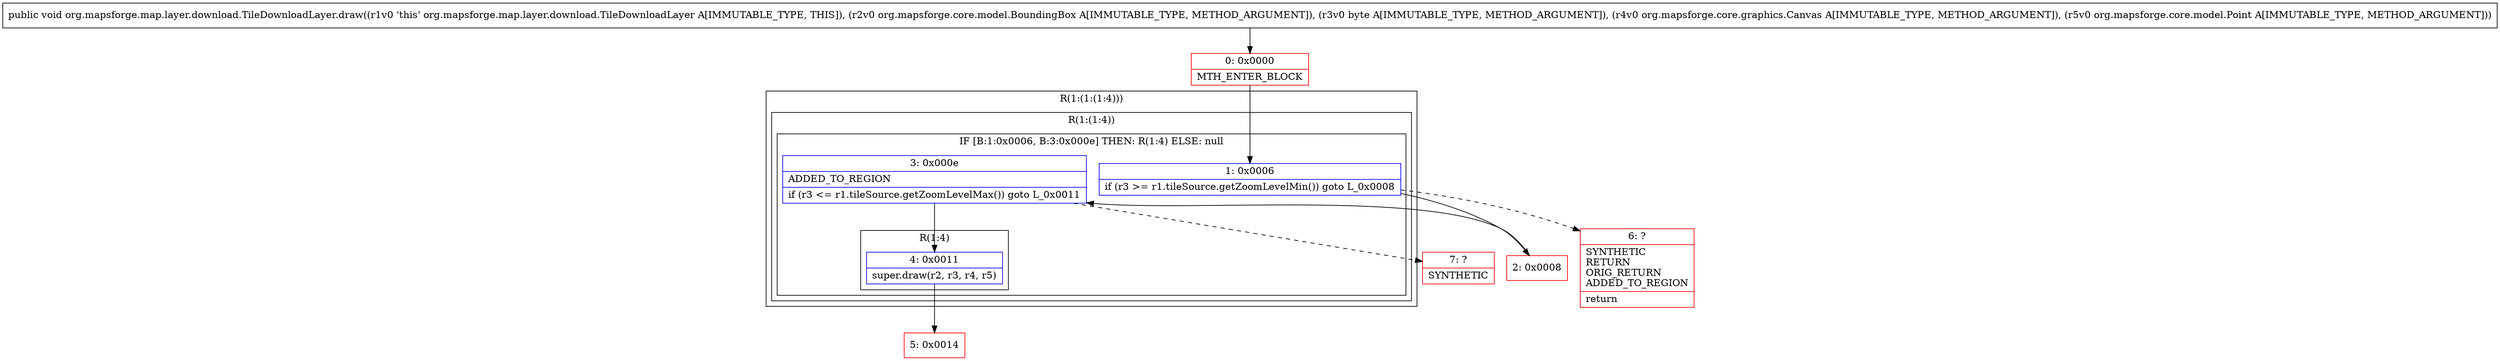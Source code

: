 digraph "CFG fororg.mapsforge.map.layer.download.TileDownloadLayer.draw(Lorg\/mapsforge\/core\/model\/BoundingBox;BLorg\/mapsforge\/core\/graphics\/Canvas;Lorg\/mapsforge\/core\/model\/Point;)V" {
subgraph cluster_Region_522205910 {
label = "R(1:(1:(1:4)))";
node [shape=record,color=blue];
subgraph cluster_Region_803257758 {
label = "R(1:(1:4))";
node [shape=record,color=blue];
subgraph cluster_IfRegion_337302848 {
label = "IF [B:1:0x0006, B:3:0x000e] THEN: R(1:4) ELSE: null";
node [shape=record,color=blue];
Node_1 [shape=record,label="{1\:\ 0x0006|if (r3 \>= r1.tileSource.getZoomLevelMin()) goto L_0x0008\l}"];
Node_3 [shape=record,label="{3\:\ 0x000e|ADDED_TO_REGION\l|if (r3 \<= r1.tileSource.getZoomLevelMax()) goto L_0x0011\l}"];
subgraph cluster_Region_656264761 {
label = "R(1:4)";
node [shape=record,color=blue];
Node_4 [shape=record,label="{4\:\ 0x0011|super.draw(r2, r3, r4, r5)\l}"];
}
}
}
}
Node_0 [shape=record,color=red,label="{0\:\ 0x0000|MTH_ENTER_BLOCK\l}"];
Node_2 [shape=record,color=red,label="{2\:\ 0x0008}"];
Node_5 [shape=record,color=red,label="{5\:\ 0x0014}"];
Node_6 [shape=record,color=red,label="{6\:\ ?|SYNTHETIC\lRETURN\lORIG_RETURN\lADDED_TO_REGION\l|return\l}"];
Node_7 [shape=record,color=red,label="{7\:\ ?|SYNTHETIC\l}"];
MethodNode[shape=record,label="{public void org.mapsforge.map.layer.download.TileDownloadLayer.draw((r1v0 'this' org.mapsforge.map.layer.download.TileDownloadLayer A[IMMUTABLE_TYPE, THIS]), (r2v0 org.mapsforge.core.model.BoundingBox A[IMMUTABLE_TYPE, METHOD_ARGUMENT]), (r3v0 byte A[IMMUTABLE_TYPE, METHOD_ARGUMENT]), (r4v0 org.mapsforge.core.graphics.Canvas A[IMMUTABLE_TYPE, METHOD_ARGUMENT]), (r5v0 org.mapsforge.core.model.Point A[IMMUTABLE_TYPE, METHOD_ARGUMENT])) }"];
MethodNode -> Node_0;
Node_1 -> Node_2;
Node_1 -> Node_6[style=dashed];
Node_3 -> Node_4;
Node_3 -> Node_7[style=dashed];
Node_4 -> Node_5;
Node_0 -> Node_1;
Node_2 -> Node_3;
}

